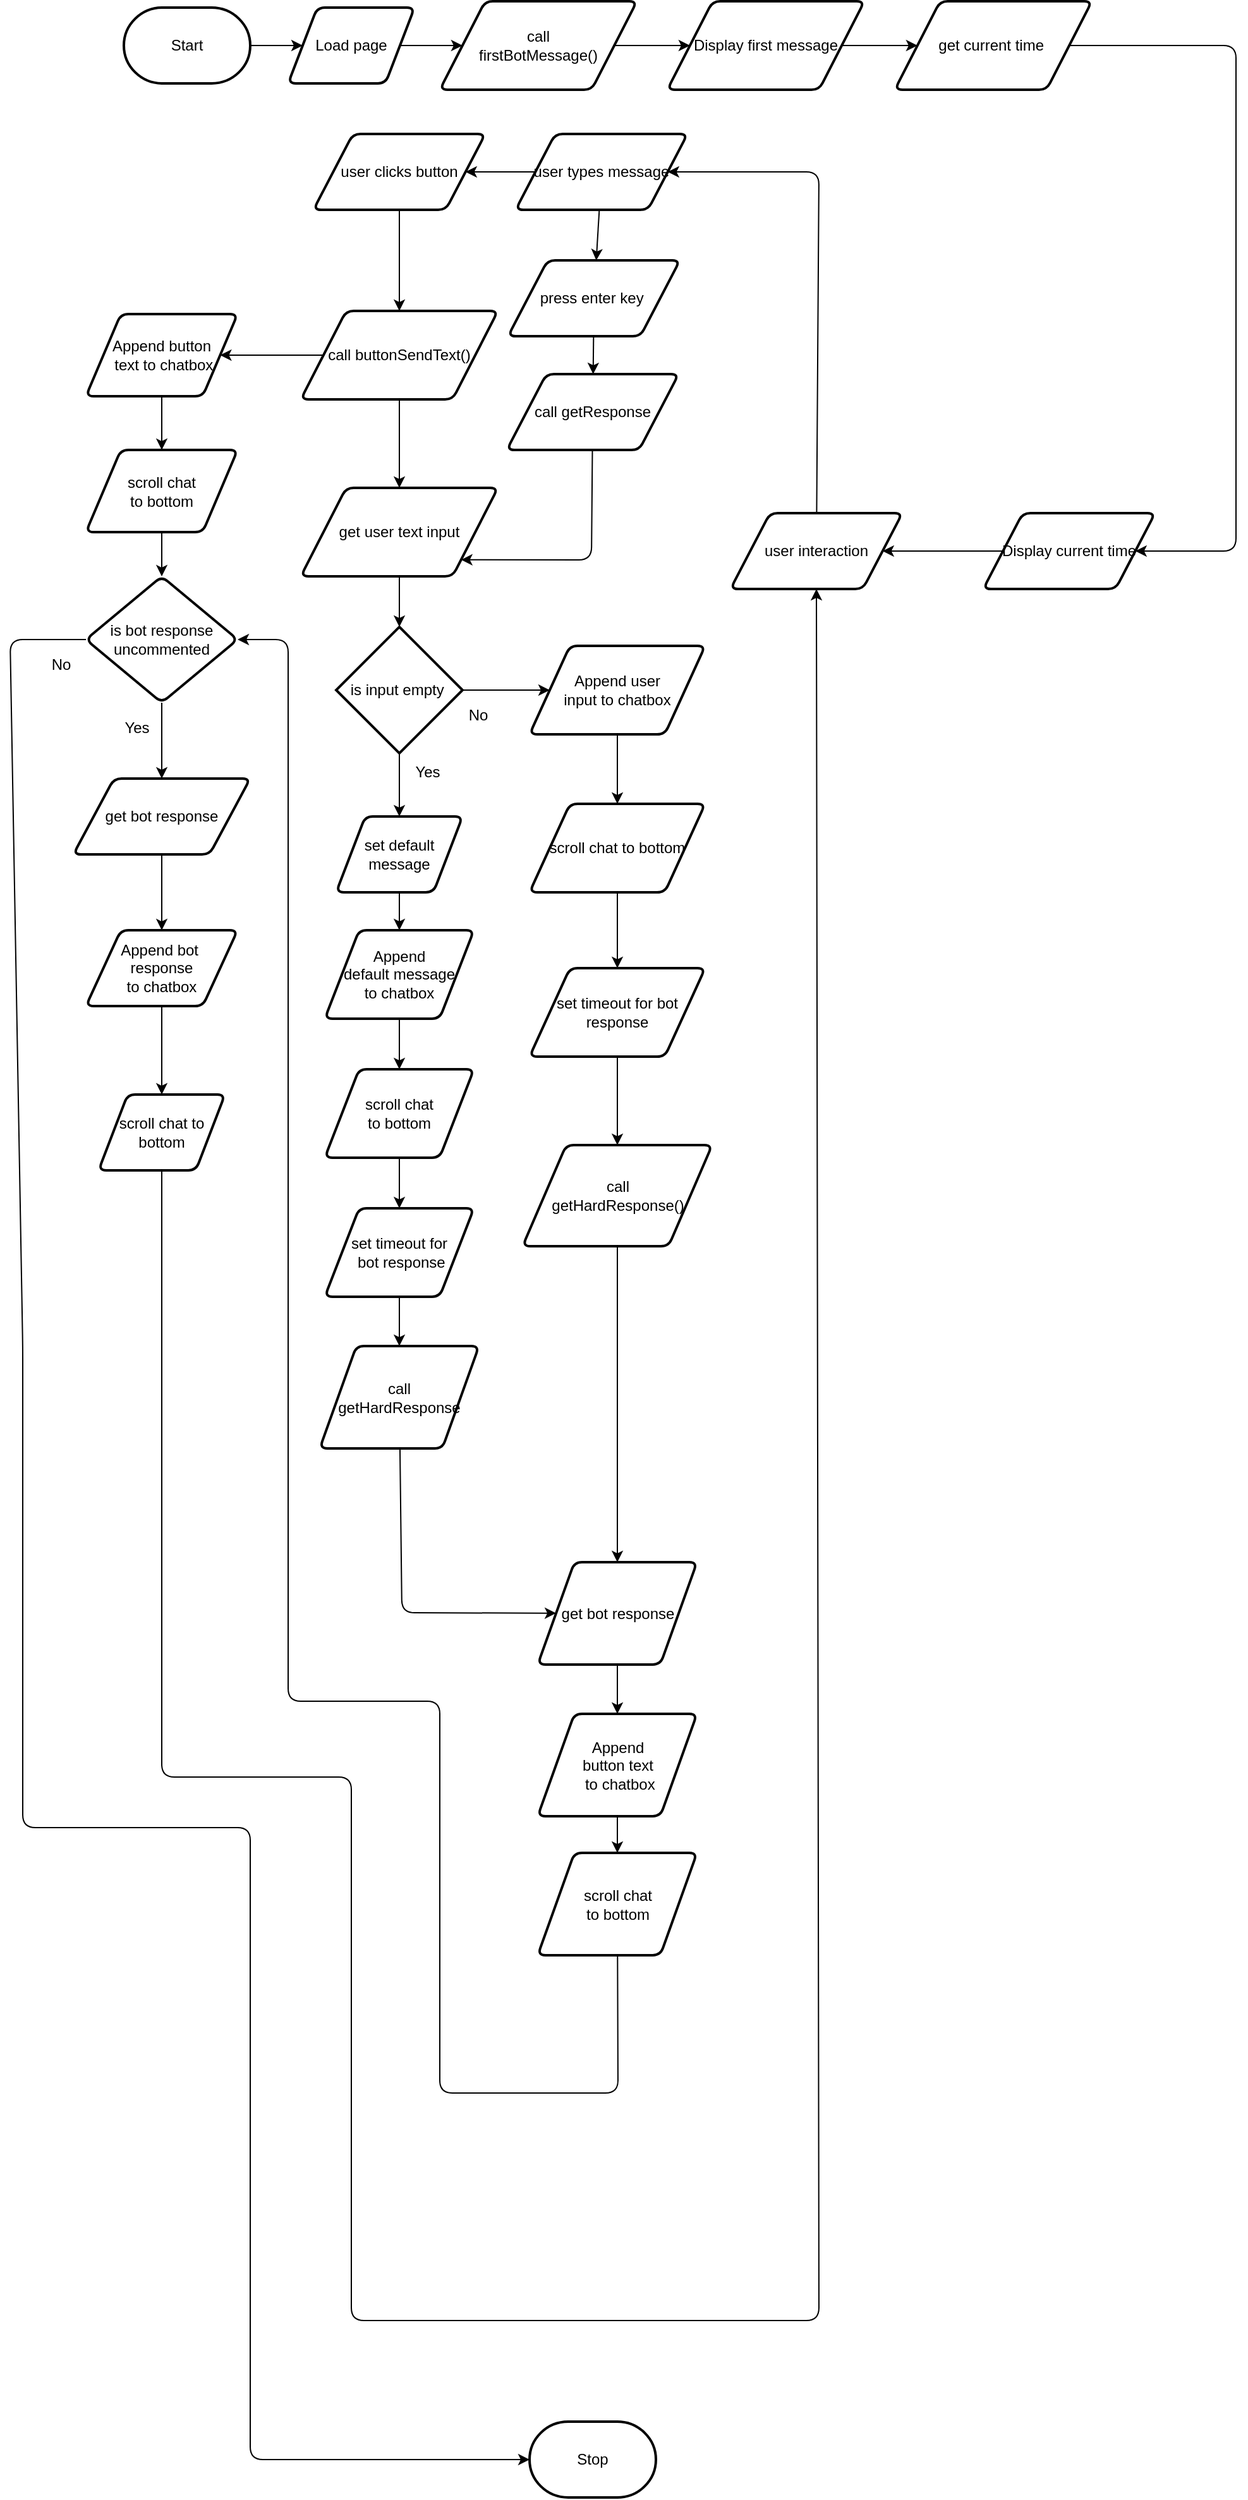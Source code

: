<mxfile>
    <diagram id="2jDeY1ccGRf-XGF59-sf" name="Page-1">
        <mxGraphModel dx="1320" dy="1013" grid="1" gridSize="10" guides="1" tooltips="1" connect="1" arrows="1" fold="1" page="1" pageScale="1" pageWidth="827" pageHeight="1169" math="0" shadow="0">
            <root>
                <mxCell id="0"/>
                <mxCell id="1" parent="0"/>
                <mxCell id="129" value="" style="edgeStyle=none;html=1;" parent="1" source="3" target="128" edge="1">
                    <mxGeometry relative="1" as="geometry"/>
                </mxCell>
                <mxCell id="3" value="Start" style="strokeWidth=2;html=1;shape=mxgraph.flowchart.terminator;whiteSpace=wrap;" parent="1" vertex="1">
                    <mxGeometry x="110" y="110" width="100" height="60" as="geometry"/>
                </mxCell>
                <mxCell id="131" value="" style="edgeStyle=none;html=1;" parent="1" source="128" target="130" edge="1">
                    <mxGeometry relative="1" as="geometry"/>
                </mxCell>
                <mxCell id="128" value="Load page" style="shape=parallelogram;html=1;strokeWidth=2;perimeter=parallelogramPerimeter;whiteSpace=wrap;rounded=1;arcSize=12;size=0.23;" parent="1" vertex="1">
                    <mxGeometry x="240" y="110" width="100" height="60" as="geometry"/>
                </mxCell>
                <mxCell id="134" style="edgeStyle=none;html=1;" parent="1" source="130" target="133" edge="1">
                    <mxGeometry relative="1" as="geometry"/>
                </mxCell>
                <mxCell id="130" value="call &lt;br&gt;firstBotMessage()" style="shape=parallelogram;html=1;strokeWidth=2;perimeter=parallelogramPerimeter;whiteSpace=wrap;rounded=1;arcSize=12;size=0.23;" parent="1" vertex="1">
                    <mxGeometry x="360" y="105" width="156" height="70" as="geometry"/>
                </mxCell>
                <mxCell id="137" value="" style="edgeStyle=none;html=1;" parent="1" source="133" target="136" edge="1">
                    <mxGeometry relative="1" as="geometry"/>
                </mxCell>
                <mxCell id="133" value="Display first message" style="shape=parallelogram;html=1;strokeWidth=2;perimeter=parallelogramPerimeter;whiteSpace=wrap;rounded=1;arcSize=12;size=0.23;" parent="1" vertex="1">
                    <mxGeometry x="540" y="105" width="156" height="70" as="geometry"/>
                </mxCell>
                <mxCell id="138" style="edgeStyle=none;html=1;entryX=1;entryY=0.5;entryDx=0;entryDy=0;" parent="1" source="136" target="140" edge="1">
                    <mxGeometry relative="1" as="geometry">
                        <mxPoint x="880" y="240" as="targetPoint"/>
                        <Array as="points">
                            <mxPoint x="910" y="140"/>
                            <mxPoint x="990" y="140"/>
                            <mxPoint x="990" y="240"/>
                            <mxPoint x="990" y="540"/>
                        </Array>
                    </mxGeometry>
                </mxCell>
                <mxCell id="136" value="get current time&amp;nbsp;" style="shape=parallelogram;html=1;strokeWidth=2;perimeter=parallelogramPerimeter;whiteSpace=wrap;rounded=1;arcSize=12;size=0.23;" parent="1" vertex="1">
                    <mxGeometry x="720" y="105" width="156" height="70" as="geometry"/>
                </mxCell>
                <mxCell id="143" value="" style="edgeStyle=none;html=1;" parent="1" source="140" target="142" edge="1">
                    <mxGeometry relative="1" as="geometry"/>
                </mxCell>
                <mxCell id="140" value="Display current time" style="shape=parallelogram;html=1;strokeWidth=2;perimeter=parallelogramPerimeter;whiteSpace=wrap;rounded=1;arcSize=12;size=0.23;" parent="1" vertex="1">
                    <mxGeometry x="790" y="510" width="136" height="60" as="geometry"/>
                </mxCell>
                <mxCell id="145" value="" style="edgeStyle=none;html=1;" parent="1" source="142" target="144" edge="1">
                    <mxGeometry relative="1" as="geometry">
                        <Array as="points">
                            <mxPoint x="660" y="240"/>
                        </Array>
                    </mxGeometry>
                </mxCell>
                <mxCell id="142" value="user interaction" style="shape=parallelogram;html=1;strokeWidth=2;perimeter=parallelogramPerimeter;whiteSpace=wrap;rounded=1;arcSize=12;size=0.23;" parent="1" vertex="1">
                    <mxGeometry x="590" y="510" width="136" height="60" as="geometry"/>
                </mxCell>
                <mxCell id="147" value="" style="edgeStyle=none;html=1;" parent="1" source="144" target="146" edge="1">
                    <mxGeometry relative="1" as="geometry"/>
                </mxCell>
                <mxCell id="153" value="" style="edgeStyle=none;html=1;" parent="1" source="144" target="152" edge="1">
                    <mxGeometry relative="1" as="geometry"/>
                </mxCell>
                <mxCell id="144" value="user types message" style="shape=parallelogram;html=1;strokeWidth=2;perimeter=parallelogramPerimeter;whiteSpace=wrap;rounded=1;arcSize=12;size=0.23;" parent="1" vertex="1">
                    <mxGeometry x="420" y="210" width="136" height="60" as="geometry"/>
                </mxCell>
                <mxCell id="161" style="edgeStyle=none;html=1;entryX=0.5;entryY=0;entryDx=0;entryDy=0;" parent="1" source="146" target="159" edge="1">
                    <mxGeometry relative="1" as="geometry"/>
                </mxCell>
                <mxCell id="146" value="user clicks button" style="shape=parallelogram;html=1;strokeWidth=2;perimeter=parallelogramPerimeter;whiteSpace=wrap;rounded=1;arcSize=12;size=0.23;" parent="1" vertex="1">
                    <mxGeometry x="260" y="210" width="136" height="60" as="geometry"/>
                </mxCell>
                <mxCell id="155" value="" style="edgeStyle=none;html=1;" parent="1" source="152" target="154" edge="1">
                    <mxGeometry relative="1" as="geometry"/>
                </mxCell>
                <mxCell id="152" value="press enter key&amp;nbsp;" style="shape=parallelogram;html=1;strokeWidth=2;perimeter=parallelogramPerimeter;whiteSpace=wrap;rounded=1;arcSize=12;size=0.23;" parent="1" vertex="1">
                    <mxGeometry x="414" y="310" width="136" height="60" as="geometry"/>
                </mxCell>
                <mxCell id="221" style="edgeStyle=none;html=1;entryX=1;entryY=1;entryDx=0;entryDy=0;" edge="1" parent="1" source="154" target="163">
                    <mxGeometry relative="1" as="geometry">
                        <Array as="points">
                            <mxPoint x="480" y="547"/>
                        </Array>
                    </mxGeometry>
                </mxCell>
                <mxCell id="154" value="call getResponse" style="shape=parallelogram;html=1;strokeWidth=2;perimeter=parallelogramPerimeter;whiteSpace=wrap;rounded=1;arcSize=12;size=0.23;" parent="1" vertex="1">
                    <mxGeometry x="413" y="400" width="136" height="60" as="geometry"/>
                </mxCell>
                <mxCell id="156" value="Stop" style="strokeWidth=2;html=1;shape=mxgraph.flowchart.terminator;whiteSpace=wrap;" parent="1" vertex="1">
                    <mxGeometry x="431" y="2020" width="100" height="60" as="geometry"/>
                </mxCell>
                <mxCell id="164" value="" style="edgeStyle=none;html=1;" parent="1" source="159" target="163" edge="1">
                    <mxGeometry relative="1" as="geometry"/>
                </mxCell>
                <mxCell id="206" style="edgeStyle=none;html=1;entryX=1;entryY=0.5;entryDx=0;entryDy=0;" parent="1" source="159" target="207" edge="1">
                    <mxGeometry relative="1" as="geometry">
                        <mxPoint x="160" y="385" as="targetPoint"/>
                    </mxGeometry>
                </mxCell>
                <mxCell id="159" value="call buttonSendText()" style="shape=parallelogram;html=1;strokeWidth=2;perimeter=parallelogramPerimeter;whiteSpace=wrap;rounded=1;arcSize=12;size=0.23;" parent="1" vertex="1">
                    <mxGeometry x="250" y="350" width="156" height="70" as="geometry"/>
                </mxCell>
                <mxCell id="166" value="" style="edgeStyle=none;html=1;" parent="1" source="163" target="165" edge="1">
                    <mxGeometry relative="1" as="geometry"/>
                </mxCell>
                <mxCell id="163" value="get user text input" style="shape=parallelogram;html=1;strokeWidth=2;perimeter=parallelogramPerimeter;whiteSpace=wrap;rounded=1;arcSize=12;size=0.23;" parent="1" vertex="1">
                    <mxGeometry x="250" y="490" width="156" height="70" as="geometry"/>
                </mxCell>
                <mxCell id="167" style="edgeStyle=none;html=1;entryX=0;entryY=0.5;entryDx=0;entryDy=0;" parent="1" source="165" target="173" edge="1">
                    <mxGeometry relative="1" as="geometry">
                        <mxPoint x="410" y="650" as="targetPoint"/>
                    </mxGeometry>
                </mxCell>
                <mxCell id="169" style="edgeStyle=none;html=1;entryX=0.5;entryY=0;entryDx=0;entryDy=0;" parent="1" source="165" target="180" edge="1">
                    <mxGeometry relative="1" as="geometry">
                        <mxPoint x="328" y="740" as="targetPoint"/>
                    </mxGeometry>
                </mxCell>
                <mxCell id="165" value="is input empty&amp;nbsp;" style="strokeWidth=2;html=1;shape=mxgraph.flowchart.decision;whiteSpace=wrap;" parent="1" vertex="1">
                    <mxGeometry x="278" y="600" width="100" height="100" as="geometry"/>
                </mxCell>
                <mxCell id="168" value="No" style="text;html=1;align=center;verticalAlign=middle;resizable=0;points=[];autosize=1;strokeColor=none;fillColor=none;" parent="1" vertex="1">
                    <mxGeometry x="370" y="655" width="40" height="30" as="geometry"/>
                </mxCell>
                <mxCell id="172" value="Yes" style="text;html=1;align=center;verticalAlign=middle;resizable=0;points=[];autosize=1;strokeColor=none;fillColor=none;" parent="1" vertex="1">
                    <mxGeometry x="330" y="700" width="40" height="30" as="geometry"/>
                </mxCell>
                <mxCell id="175" value="" style="edgeStyle=none;html=1;" parent="1" source="173" target="174" edge="1">
                    <mxGeometry relative="1" as="geometry"/>
                </mxCell>
                <mxCell id="173" value="Append user &lt;br&gt;input to chatbox" style="shape=parallelogram;html=1;strokeWidth=2;perimeter=parallelogramPerimeter;whiteSpace=wrap;rounded=1;arcSize=12;size=0.23;" parent="1" vertex="1">
                    <mxGeometry x="431" y="615" width="139" height="70" as="geometry"/>
                </mxCell>
                <mxCell id="177" value="" style="edgeStyle=none;html=1;" parent="1" source="174" target="176" edge="1">
                    <mxGeometry relative="1" as="geometry"/>
                </mxCell>
                <mxCell id="174" value="scroll chat to bottom" style="shape=parallelogram;html=1;strokeWidth=2;perimeter=parallelogramPerimeter;whiteSpace=wrap;rounded=1;arcSize=12;size=0.23;" parent="1" vertex="1">
                    <mxGeometry x="431" y="740" width="139" height="70" as="geometry"/>
                </mxCell>
                <mxCell id="179" value="" style="edgeStyle=none;html=1;" parent="1" source="176" target="178" edge="1">
                    <mxGeometry relative="1" as="geometry"/>
                </mxCell>
                <mxCell id="176" value="set timeout for bot response" style="shape=parallelogram;html=1;strokeWidth=2;perimeter=parallelogramPerimeter;whiteSpace=wrap;rounded=1;arcSize=12;size=0.23;" parent="1" vertex="1">
                    <mxGeometry x="431" y="870" width="139" height="70" as="geometry"/>
                </mxCell>
                <mxCell id="200" style="edgeStyle=none;html=1;entryX=0.5;entryY=0;entryDx=0;entryDy=0;" parent="1" source="178" target="198" edge="1">
                    <mxGeometry relative="1" as="geometry"/>
                </mxCell>
                <mxCell id="178" value="call &lt;br&gt;getHardResponse()" style="shape=parallelogram;html=1;strokeWidth=2;perimeter=parallelogramPerimeter;whiteSpace=wrap;rounded=1;arcSize=12;size=0.23;" parent="1" vertex="1">
                    <mxGeometry x="425.5" y="1010" width="150" height="80" as="geometry"/>
                </mxCell>
                <mxCell id="183" value="" style="edgeStyle=none;html=1;" parent="1" source="180" target="182" edge="1">
                    <mxGeometry relative="1" as="geometry"/>
                </mxCell>
                <mxCell id="180" value="set default message" style="shape=parallelogram;html=1;strokeWidth=2;perimeter=parallelogramPerimeter;whiteSpace=wrap;rounded=1;arcSize=12;size=0.23;" parent="1" vertex="1">
                    <mxGeometry x="278" y="750" width="100" height="60" as="geometry"/>
                </mxCell>
                <mxCell id="190" style="edgeStyle=none;html=1;entryX=0.5;entryY=0;entryDx=0;entryDy=0;" parent="1" source="182" target="187" edge="1">
                    <mxGeometry relative="1" as="geometry"/>
                </mxCell>
                <mxCell id="182" value="Append &lt;br&gt;default message &lt;br&gt;to chatbox" style="shape=parallelogram;html=1;strokeWidth=2;perimeter=parallelogramPerimeter;whiteSpace=wrap;rounded=1;arcSize=12;size=0.23;" parent="1" vertex="1">
                    <mxGeometry x="269" y="840" width="118" height="70" as="geometry"/>
                </mxCell>
                <mxCell id="192" value="" style="edgeStyle=none;html=1;" parent="1" source="187" target="191" edge="1">
                    <mxGeometry relative="1" as="geometry"/>
                </mxCell>
                <mxCell id="187" value="scroll chat &lt;br&gt;to bottom" style="shape=parallelogram;html=1;strokeWidth=2;perimeter=parallelogramPerimeter;whiteSpace=wrap;rounded=1;arcSize=12;size=0.23;" parent="1" vertex="1">
                    <mxGeometry x="269" y="950" width="118" height="70" as="geometry"/>
                </mxCell>
                <mxCell id="197" style="edgeStyle=none;html=1;entryX=0.5;entryY=0;entryDx=0;entryDy=0;" parent="1" source="191" target="196" edge="1">
                    <mxGeometry relative="1" as="geometry"/>
                </mxCell>
                <mxCell id="191" value="set timeout for&lt;br&gt;&amp;nbsp;bot response" style="shape=parallelogram;html=1;strokeWidth=2;perimeter=parallelogramPerimeter;whiteSpace=wrap;rounded=1;arcSize=12;size=0.23;" parent="1" vertex="1">
                    <mxGeometry x="269" y="1060" width="118" height="70" as="geometry"/>
                </mxCell>
                <mxCell id="199" value="" style="edgeStyle=none;html=1;" parent="1" source="196" target="198" edge="1">
                    <mxGeometry relative="1" as="geometry">
                        <Array as="points">
                            <mxPoint x="330" y="1380"/>
                        </Array>
                    </mxGeometry>
                </mxCell>
                <mxCell id="196" value="call &lt;br&gt;getHardResponse" style="shape=parallelogram;html=1;strokeWidth=2;perimeter=parallelogramPerimeter;whiteSpace=wrap;rounded=1;arcSize=12;size=0.23;" parent="1" vertex="1">
                    <mxGeometry x="265" y="1169" width="126" height="81" as="geometry"/>
                </mxCell>
                <mxCell id="203" value="" style="edgeStyle=none;html=1;" parent="1" source="198" target="202" edge="1">
                    <mxGeometry relative="1" as="geometry"/>
                </mxCell>
                <mxCell id="198" value="get bot response" style="shape=parallelogram;html=1;strokeWidth=2;perimeter=parallelogramPerimeter;whiteSpace=wrap;rounded=1;arcSize=12;size=0.23;" parent="1" vertex="1">
                    <mxGeometry x="437.5" y="1340" width="126" height="81" as="geometry"/>
                </mxCell>
                <mxCell id="205" value="" style="edgeStyle=none;html=1;" parent="1" source="202" target="204" edge="1">
                    <mxGeometry relative="1" as="geometry"/>
                </mxCell>
                <mxCell id="202" value="Append &lt;br&gt;button text&lt;br&gt;&amp;nbsp;to chatbox" style="shape=parallelogram;html=1;strokeWidth=2;perimeter=parallelogramPerimeter;whiteSpace=wrap;rounded=1;arcSize=12;size=0.23;" parent="1" vertex="1">
                    <mxGeometry x="437.5" y="1460" width="126" height="81" as="geometry"/>
                </mxCell>
                <mxCell id="219" style="edgeStyle=none;html=1;entryX=1;entryY=0.5;entryDx=0;entryDy=0;" edge="1" parent="1" source="204" target="210">
                    <mxGeometry relative="1" as="geometry">
                        <mxPoint x="90" y="950" as="targetPoint"/>
                        <Array as="points">
                            <mxPoint x="501" y="1760"/>
                            <mxPoint x="360" y="1760"/>
                            <mxPoint x="360" y="1450"/>
                            <mxPoint x="240" y="1450"/>
                            <mxPoint x="240" y="610"/>
                        </Array>
                    </mxGeometry>
                </mxCell>
                <mxCell id="204" value="scroll chat &lt;br&gt;to bottom" style="shape=parallelogram;html=1;strokeWidth=2;perimeter=parallelogramPerimeter;whiteSpace=wrap;rounded=1;arcSize=12;size=0.23;" parent="1" vertex="1">
                    <mxGeometry x="437.5" y="1570" width="126" height="81" as="geometry"/>
                </mxCell>
                <mxCell id="209" value="" style="edgeStyle=none;html=1;" parent="1" source="207" target="208" edge="1">
                    <mxGeometry relative="1" as="geometry"/>
                </mxCell>
                <mxCell id="207" value="Append button&lt;br&gt;&amp;nbsp;text to chatbox" style="shape=parallelogram;html=1;strokeWidth=2;perimeter=parallelogramPerimeter;whiteSpace=wrap;rounded=1;arcSize=12;size=0.23;" parent="1" vertex="1">
                    <mxGeometry x="80" y="352.5" width="120" height="65" as="geometry"/>
                </mxCell>
                <mxCell id="211" value="" style="edgeStyle=none;html=1;" parent="1" source="208" target="210" edge="1">
                    <mxGeometry relative="1" as="geometry"/>
                </mxCell>
                <mxCell id="208" value="scroll chat &lt;br&gt;to bottom" style="shape=parallelogram;html=1;strokeWidth=2;perimeter=parallelogramPerimeter;whiteSpace=wrap;rounded=1;arcSize=12;size=0.23;" parent="1" vertex="1">
                    <mxGeometry x="80" y="460" width="120" height="65" as="geometry"/>
                </mxCell>
                <mxCell id="212" style="edgeStyle=none;html=1;entryX=0;entryY=0.5;entryDx=0;entryDy=0;entryPerimeter=0;" parent="1" source="210" edge="1" target="156">
                    <mxGeometry relative="1" as="geometry">
                        <mxPoint x="170" y="1050" as="targetPoint"/>
                        <Array as="points">
                            <mxPoint x="20" y="610"/>
                            <mxPoint x="30" y="1170"/>
                            <mxPoint x="30" y="1360"/>
                            <mxPoint x="30" y="1550"/>
                            <mxPoint x="210" y="1550"/>
                            <mxPoint x="210" y="1780"/>
                            <mxPoint x="210" y="1920"/>
                            <mxPoint x="210" y="2050"/>
                        </Array>
                    </mxGeometry>
                </mxCell>
                <mxCell id="214" style="edgeStyle=none;html=1;entryX=0.5;entryY=0;entryDx=0;entryDy=0;" edge="1" parent="1" source="210" target="216">
                    <mxGeometry relative="1" as="geometry">
                        <mxPoint x="140" y="710" as="targetPoint"/>
                    </mxGeometry>
                </mxCell>
                <mxCell id="210" value="is bot response uncommented" style="rhombus;whiteSpace=wrap;html=1;strokeWidth=2;rounded=1;arcSize=12;" parent="1" vertex="1">
                    <mxGeometry x="80" y="560" width="120" height="100" as="geometry"/>
                </mxCell>
                <mxCell id="213" value="No&lt;br&gt;" style="text;html=1;align=center;verticalAlign=middle;resizable=0;points=[];autosize=1;strokeColor=none;fillColor=none;" parent="1" vertex="1">
                    <mxGeometry x="40" y="615" width="40" height="30" as="geometry"/>
                </mxCell>
                <mxCell id="215" value="Yes" style="text;html=1;align=center;verticalAlign=middle;resizable=0;points=[];autosize=1;strokeColor=none;fillColor=none;" vertex="1" parent="1">
                    <mxGeometry x="100" y="665" width="40" height="30" as="geometry"/>
                </mxCell>
                <mxCell id="224" value="" style="edgeStyle=none;html=1;" edge="1" parent="1" source="216" target="223">
                    <mxGeometry relative="1" as="geometry"/>
                </mxCell>
                <mxCell id="216" value="get bot response" style="shape=parallelogram;html=1;strokeWidth=2;perimeter=parallelogramPerimeter;whiteSpace=wrap;rounded=1;arcSize=12;size=0.23;" vertex="1" parent="1">
                    <mxGeometry x="70" y="720" width="140" height="60" as="geometry"/>
                </mxCell>
                <mxCell id="227" value="" style="edgeStyle=none;html=1;" edge="1" parent="1" source="223" target="226">
                    <mxGeometry relative="1" as="geometry"/>
                </mxCell>
                <mxCell id="223" value="Append bot&amp;nbsp;&lt;br&gt;response&lt;br&gt;to chatbox" style="shape=parallelogram;html=1;strokeWidth=2;perimeter=parallelogramPerimeter;whiteSpace=wrap;rounded=1;arcSize=12;size=0.23;" vertex="1" parent="1">
                    <mxGeometry x="80" y="840" width="120" height="60" as="geometry"/>
                </mxCell>
                <mxCell id="228" style="edgeStyle=none;html=1;entryX=0.5;entryY=1;entryDx=0;entryDy=0;" edge="1" parent="1" source="226" target="142">
                    <mxGeometry relative="1" as="geometry">
                        <mxPoint x="770" y="1140" as="targetPoint"/>
                        <Array as="points">
                            <mxPoint x="140" y="1290"/>
                            <mxPoint x="140" y="1370"/>
                            <mxPoint x="140" y="1510"/>
                            <mxPoint x="290" y="1510"/>
                            <mxPoint x="290" y="1720"/>
                            <mxPoint x="290" y="1940"/>
                            <mxPoint x="390" y="1940"/>
                            <mxPoint x="660" y="1940"/>
                        </Array>
                    </mxGeometry>
                </mxCell>
                <mxCell id="226" value="scroll chat to bottom" style="shape=parallelogram;html=1;strokeWidth=2;perimeter=parallelogramPerimeter;whiteSpace=wrap;rounded=1;arcSize=12;size=0.23;" vertex="1" parent="1">
                    <mxGeometry x="90" y="970" width="100" height="60" as="geometry"/>
                </mxCell>
            </root>
        </mxGraphModel>
    </diagram>
</mxfile>